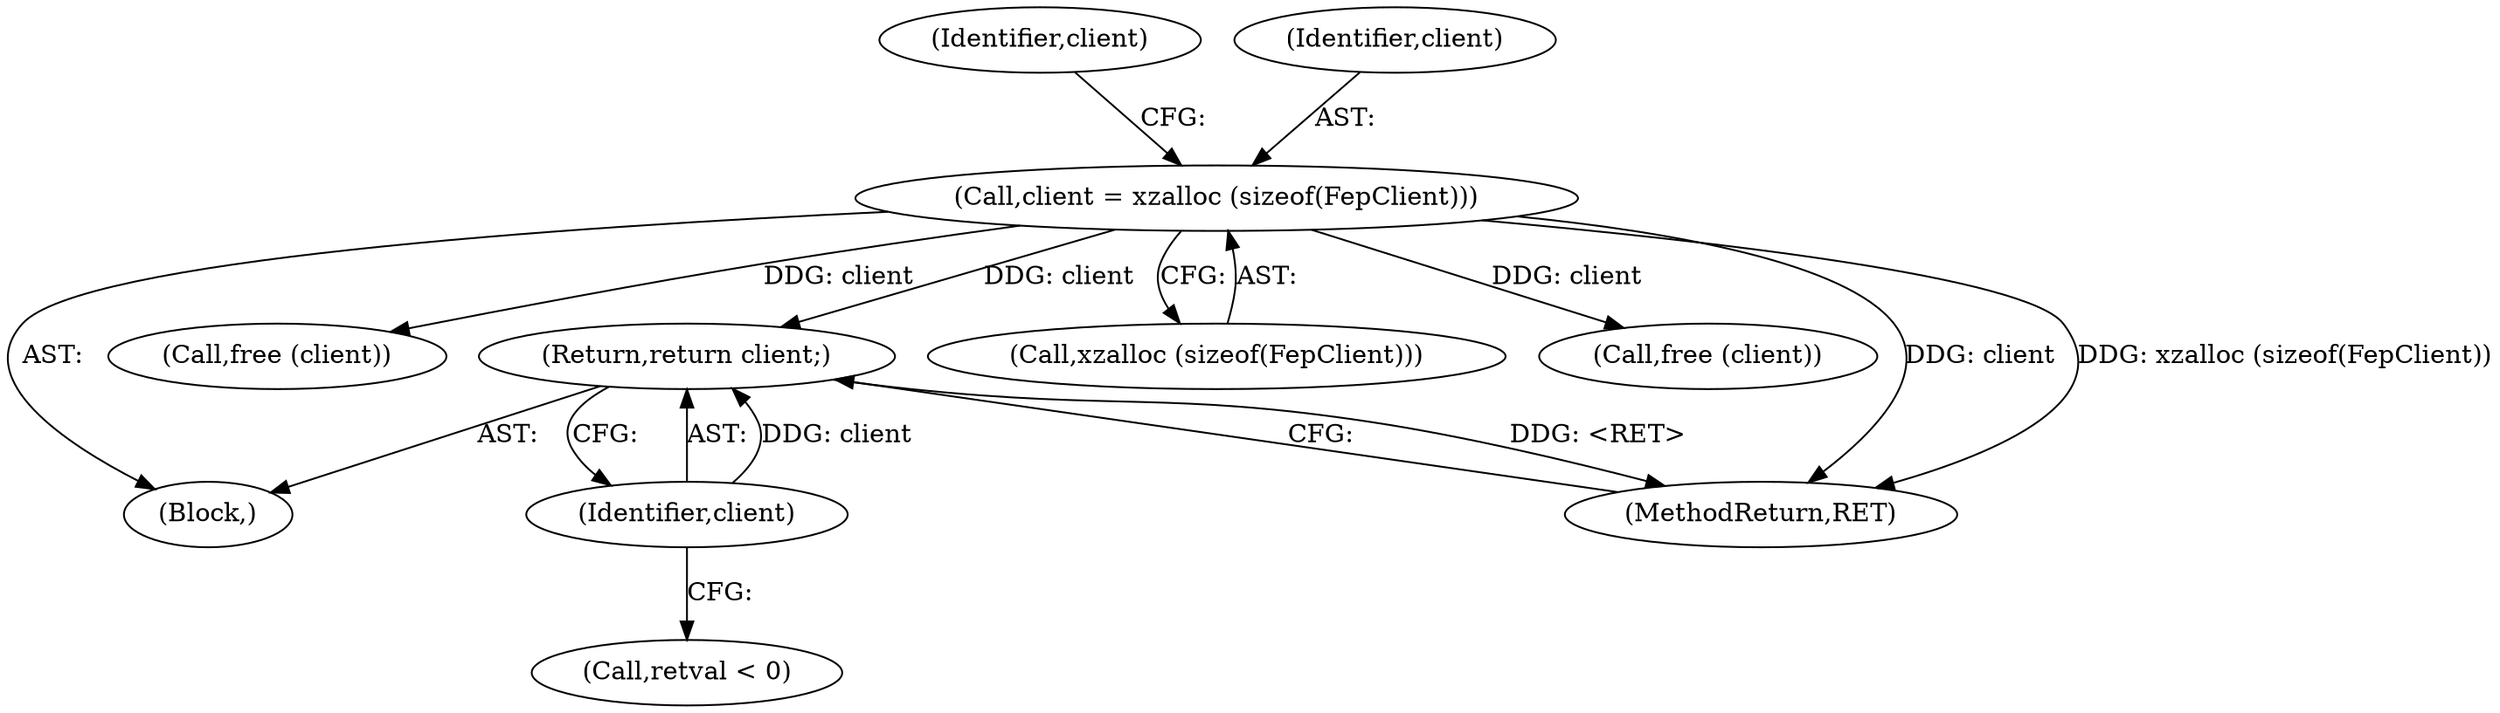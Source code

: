 digraph "0_libfep_293d9d3f_0@pointer" {
"1000233" [label="(Return,return client;)"];
"1000234" [label="(Identifier,client)"];
"1000143" [label="(Call,client = xzalloc (sizeof(FepClient)))"];
"1000150" [label="(Identifier,client)"];
"1000234" [label="(Identifier,client)"];
"1000143" [label="(Call,client = xzalloc (sizeof(FepClient)))"];
"1000233" [label="(Return,return client;)"];
"1000229" [label="(Call,free (client))"];
"1000102" [label="(Block,)"];
"1000145" [label="(Call,xzalloc (sizeof(FepClient)))"];
"1000221" [label="(Call,retval < 0)"];
"1000205" [label="(Call,free (client))"];
"1000235" [label="(MethodReturn,RET)"];
"1000144" [label="(Identifier,client)"];
"1000233" -> "1000102"  [label="AST: "];
"1000233" -> "1000234"  [label="CFG: "];
"1000234" -> "1000233"  [label="AST: "];
"1000235" -> "1000233"  [label="CFG: "];
"1000233" -> "1000235"  [label="DDG: <RET>"];
"1000234" -> "1000233"  [label="DDG: client"];
"1000143" -> "1000233"  [label="DDG: client"];
"1000234" -> "1000221"  [label="CFG: "];
"1000143" -> "1000102"  [label="AST: "];
"1000143" -> "1000145"  [label="CFG: "];
"1000144" -> "1000143"  [label="AST: "];
"1000145" -> "1000143"  [label="AST: "];
"1000150" -> "1000143"  [label="CFG: "];
"1000143" -> "1000235"  [label="DDG: client"];
"1000143" -> "1000235"  [label="DDG: xzalloc (sizeof(FepClient))"];
"1000143" -> "1000205"  [label="DDG: client"];
"1000143" -> "1000229"  [label="DDG: client"];
}
